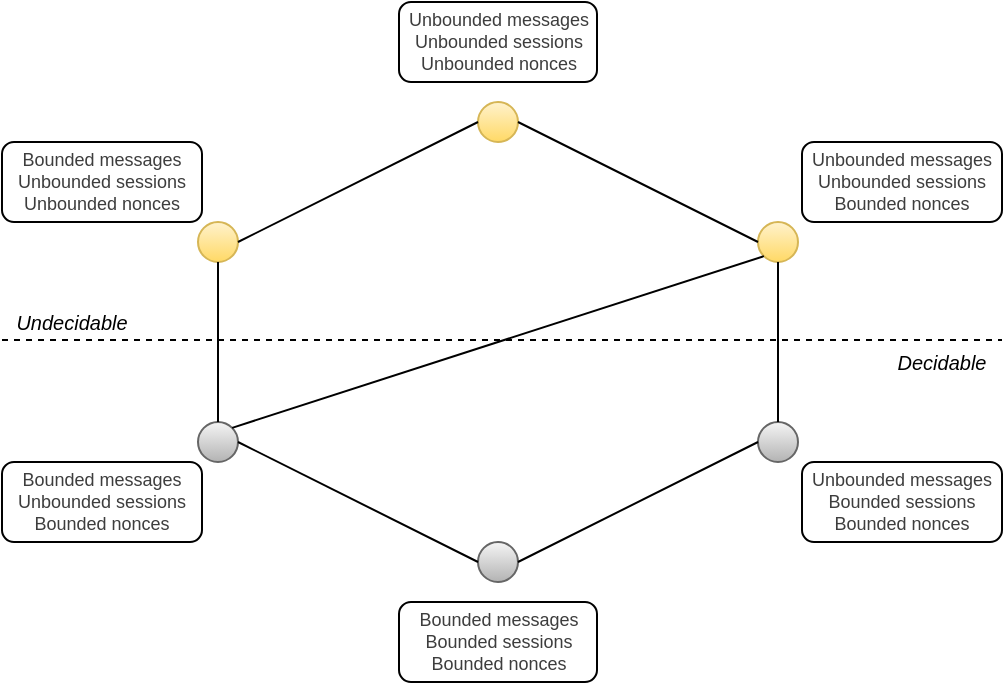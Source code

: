 <mxfile version="14.9.6" type="device"><diagram id="yPu9VltctnuBDK-L3mez" name="Page-1"><mxGraphModel dx="723" dy="382" grid="1" gridSize="10" guides="1" tooltips="1" connect="1" arrows="1" fold="1" page="1" pageScale="1" pageWidth="501" pageHeight="340" math="0" shadow="0"><root><mxCell id="0"/><mxCell id="1" parent="0"/><mxCell id="UNQBsivZqu2AI_29DtnX-1" value="" style="ellipse;whiteSpace=wrap;html=1;aspect=fixed;fillColor=#fff2cc;strokeColor=#d6b656;rounded=1;gradientColor=#ffd966;" vertex="1" parent="1"><mxGeometry x="98" y="110" width="20" height="20" as="geometry"/></mxCell><mxCell id="UNQBsivZqu2AI_29DtnX-3" value="" style="endArrow=none;dashed=1;html=1;" edge="1" parent="1"><mxGeometry width="50" height="50" relative="1" as="geometry"><mxPoint y="169" as="sourcePoint"/><mxPoint x="500" y="169" as="targetPoint"/></mxGeometry></mxCell><mxCell id="UNQBsivZqu2AI_29DtnX-4" value="" style="ellipse;whiteSpace=wrap;html=1;aspect=fixed;fillColor=#fff2cc;strokeColor=#d6b656;rounded=1;gradientColor=#ffd966;" vertex="1" parent="1"><mxGeometry x="238" y="50" width="20" height="20" as="geometry"/></mxCell><mxCell id="UNQBsivZqu2AI_29DtnX-5" value="" style="ellipse;whiteSpace=wrap;html=1;aspect=fixed;fillColor=#fff2cc;strokeColor=#d6b656;rounded=1;gradientColor=#ffd966;" vertex="1" parent="1"><mxGeometry x="378" y="110" width="20" height="20" as="geometry"/></mxCell><mxCell id="UNQBsivZqu2AI_29DtnX-6" value="&lt;div style=&quot;font-size: 9px;&quot;&gt;Bounded messages&lt;/div&gt;&lt;div style=&quot;font-size: 9px;&quot;&gt;Unbounded sessions&lt;/div&gt;&lt;div style=&quot;font-size: 9px;&quot;&gt;Unbounded nonces&lt;br style=&quot;font-size: 9px;&quot;&gt;&lt;/div&gt;" style="text;html=1;align=center;verticalAlign=middle;whiteSpace=wrap;fontSize=9;strokeColor=#000000;strokeWidth=1;rounded=1;fontColor=#3D3D3D;" vertex="1" parent="1"><mxGeometry y="70" width="100" height="40" as="geometry"/></mxCell><mxCell id="UNQBsivZqu2AI_29DtnX-7" value="Undecidable" style="text;html=1;strokeColor=none;fillColor=none;align=center;verticalAlign=middle;whiteSpace=wrap;fontStyle=2;fontSize=10;rounded=1;" vertex="1" parent="1"><mxGeometry y="150" width="70" height="20" as="geometry"/></mxCell><mxCell id="UNQBsivZqu2AI_29DtnX-8" value="Decidable" style="text;html=1;strokeColor=none;fillColor=none;align=center;verticalAlign=middle;whiteSpace=wrap;fontStyle=2;fontSize=10;rounded=1;" vertex="1" parent="1"><mxGeometry x="440" y="170" width="60" height="20" as="geometry"/></mxCell><mxCell id="UNQBsivZqu2AI_29DtnX-9" value="" style="endArrow=none;html=1;fontSize=10;exitX=1;exitY=0.5;exitDx=0;exitDy=0;entryX=0;entryY=0.5;entryDx=0;entryDy=0;" edge="1" parent="1" source="UNQBsivZqu2AI_29DtnX-1" target="UNQBsivZqu2AI_29DtnX-4"><mxGeometry width="50" height="50" relative="1" as="geometry"><mxPoint x="198" y="160" as="sourcePoint"/><mxPoint x="218" y="120" as="targetPoint"/></mxGeometry></mxCell><mxCell id="UNQBsivZqu2AI_29DtnX-10" value="" style="endArrow=none;html=1;fontSize=10;exitX=1;exitY=0.5;exitDx=0;exitDy=0;entryX=0;entryY=0.5;entryDx=0;entryDy=0;" edge="1" parent="1" source="UNQBsivZqu2AI_29DtnX-4" target="UNQBsivZqu2AI_29DtnX-5"><mxGeometry width="50" height="50" relative="1" as="geometry"><mxPoint x="198" y="160" as="sourcePoint"/><mxPoint x="248" y="110" as="targetPoint"/></mxGeometry></mxCell><mxCell id="UNQBsivZqu2AI_29DtnX-11" value="" style="ellipse;whiteSpace=wrap;html=1;aspect=fixed;fillColor=#f5f5f5;strokeColor=#666666;rounded=1;gradientColor=#b3b3b3;" vertex="1" parent="1"><mxGeometry x="98" y="210" width="20" height="20" as="geometry"/></mxCell><mxCell id="UNQBsivZqu2AI_29DtnX-12" value="" style="ellipse;whiteSpace=wrap;html=1;aspect=fixed;fillColor=#f5f5f5;strokeColor=#666666;rounded=1;gradientColor=#b3b3b3;" vertex="1" parent="1"><mxGeometry x="238" y="270" width="20" height="20" as="geometry"/></mxCell><mxCell id="UNQBsivZqu2AI_29DtnX-13" value="" style="ellipse;whiteSpace=wrap;html=1;aspect=fixed;fillColor=#f5f5f5;strokeColor=#666666;rounded=1;gradientColor=#b3b3b3;" vertex="1" parent="1"><mxGeometry x="378" y="210" width="20" height="20" as="geometry"/></mxCell><mxCell id="UNQBsivZqu2AI_29DtnX-14" value="" style="endArrow=none;html=1;fontSize=10;exitX=1;exitY=0.5;exitDx=0;exitDy=0;entryX=0;entryY=0.5;entryDx=0;entryDy=0;" edge="1" parent="1" source="UNQBsivZqu2AI_29DtnX-11" target="UNQBsivZqu2AI_29DtnX-12"><mxGeometry width="50" height="50" relative="1" as="geometry"><mxPoint x="198" y="290" as="sourcePoint"/><mxPoint x="218" y="250" as="targetPoint"/></mxGeometry></mxCell><mxCell id="UNQBsivZqu2AI_29DtnX-15" value="" style="endArrow=none;html=1;fontSize=10;exitX=1;exitY=0.5;exitDx=0;exitDy=0;entryX=0;entryY=0.5;entryDx=0;entryDy=0;" edge="1" parent="1" source="UNQBsivZqu2AI_29DtnX-12" target="UNQBsivZqu2AI_29DtnX-13"><mxGeometry width="50" height="50" relative="1" as="geometry"><mxPoint x="198" y="290" as="sourcePoint"/><mxPoint x="248" y="240" as="targetPoint"/></mxGeometry></mxCell><mxCell id="UNQBsivZqu2AI_29DtnX-16" value="" style="endArrow=none;html=1;fontSize=10;exitX=0.5;exitY=0;exitDx=0;exitDy=0;entryX=0.5;entryY=1;entryDx=0;entryDy=0;" edge="1" parent="1" source="UNQBsivZqu2AI_29DtnX-11" target="UNQBsivZqu2AI_29DtnX-1"><mxGeometry width="50" height="50" relative="1" as="geometry"><mxPoint x="218" y="180" as="sourcePoint"/><mxPoint x="268" y="130" as="targetPoint"/></mxGeometry></mxCell><mxCell id="UNQBsivZqu2AI_29DtnX-17" value="" style="endArrow=none;html=1;fontSize=10;entryX=0.5;entryY=1;entryDx=0;entryDy=0;exitX=0.5;exitY=0;exitDx=0;exitDy=0;" edge="1" parent="1" source="UNQBsivZqu2AI_29DtnX-13" target="UNQBsivZqu2AI_29DtnX-5"><mxGeometry width="50" height="50" relative="1" as="geometry"><mxPoint x="448" y="140" as="sourcePoint"/><mxPoint x="438" y="140" as="targetPoint"/></mxGeometry></mxCell><mxCell id="UNQBsivZqu2AI_29DtnX-19" value="&lt;div style=&quot;font-size: 9px&quot;&gt;Unbounded messages&lt;/div&gt;&lt;div style=&quot;font-size: 9px&quot;&gt;Unbounded sessions&lt;/div&gt;&lt;div style=&quot;font-size: 9px&quot;&gt;Unbounded nonces&lt;br style=&quot;font-size: 9px&quot;&gt;&lt;/div&gt;" style="text;html=1;align=center;verticalAlign=middle;whiteSpace=wrap;fontSize=9;strokeColor=#000000;strokeWidth=1;rounded=1;fontColor=#3D3D3D;" vertex="1" parent="1"><mxGeometry x="198.5" width="99" height="40" as="geometry"/></mxCell><mxCell id="UNQBsivZqu2AI_29DtnX-21" value="&lt;div style=&quot;font-size: 9px&quot;&gt;Unbounded messages&lt;/div&gt;&lt;div style=&quot;font-size: 9px&quot;&gt;Unbounded sessions&lt;/div&gt;&lt;div style=&quot;font-size: 9px&quot;&gt;Bounded nonces&lt;br style=&quot;font-size: 9px&quot;&gt;&lt;/div&gt;" style="text;html=1;align=center;verticalAlign=middle;whiteSpace=wrap;fontSize=9;strokeColor=#000000;strokeWidth=1;rounded=1;fontColor=#3D3D3D;" vertex="1" parent="1"><mxGeometry x="400" y="70" width="100" height="40" as="geometry"/></mxCell><mxCell id="UNQBsivZqu2AI_29DtnX-22" value="&lt;div style=&quot;font-size: 9px&quot;&gt;Bounded messages&lt;/div&gt;&lt;div style=&quot;font-size: 9px&quot;&gt;Unbounded sessions&lt;/div&gt;&lt;div style=&quot;font-size: 9px&quot;&gt;Bounded nonces&lt;br style=&quot;font-size: 9px&quot;&gt;&lt;/div&gt;" style="text;html=1;align=center;verticalAlign=middle;whiteSpace=wrap;fontSize=9;strokeColor=#000000;strokeWidth=1;rounded=1;fontColor=#3D3D3D;" vertex="1" parent="1"><mxGeometry y="230" width="100" height="40" as="geometry"/></mxCell><mxCell id="UNQBsivZqu2AI_29DtnX-23" value="&lt;div style=&quot;font-size: 9px&quot;&gt;Unbounded messages&lt;/div&gt;&lt;div style=&quot;font-size: 9px&quot;&gt;Bounded sessions&lt;/div&gt;&lt;div style=&quot;font-size: 9px&quot;&gt;Bounded nonces&lt;br style=&quot;font-size: 9px&quot;&gt;&lt;/div&gt;" style="text;html=1;align=center;verticalAlign=middle;whiteSpace=wrap;fontSize=9;strokeColor=#000000;strokeWidth=1;rounded=1;fontColor=#3D3D3D;" vertex="1" parent="1"><mxGeometry x="400" y="230" width="100" height="40" as="geometry"/></mxCell><mxCell id="UNQBsivZqu2AI_29DtnX-24" value="&lt;div style=&quot;font-size: 9px&quot;&gt;Bounded messages&lt;/div&gt;&lt;div style=&quot;font-size: 9px&quot;&gt;Bounded sessions&lt;/div&gt;&lt;div style=&quot;font-size: 9px&quot;&gt;Bounded nonces&lt;br style=&quot;font-size: 9px&quot;&gt;&lt;/div&gt;" style="text;html=1;align=center;verticalAlign=middle;whiteSpace=wrap;fontSize=9;strokeColor=#000000;strokeWidth=1;rounded=1;fontColor=#3D3D3D;" vertex="1" parent="1"><mxGeometry x="198.5" y="300" width="99" height="40" as="geometry"/></mxCell><mxCell id="UNQBsivZqu2AI_29DtnX-26" value="" style="endArrow=none;html=1;fontSize=9;exitX=1;exitY=0;exitDx=0;exitDy=0;entryX=0;entryY=1;entryDx=0;entryDy=0;" edge="1" parent="1" source="UNQBsivZqu2AI_29DtnX-11" target="UNQBsivZqu2AI_29DtnX-5"><mxGeometry width="50" height="50" relative="1" as="geometry"><mxPoint x="200" y="200" as="sourcePoint"/><mxPoint x="250" y="150" as="targetPoint"/></mxGeometry></mxCell></root></mxGraphModel></diagram></mxfile>